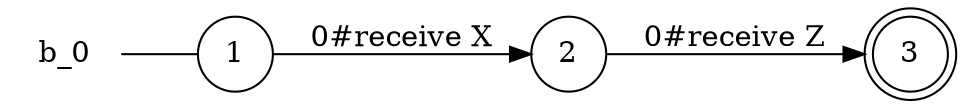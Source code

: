 digraph b_0 {
	rankdir="LR";
	n_0 [label="b_0", shape="plaintext"];
	n_1 [id="1", shape=circle, label="1"];
	n_0 -> n_1 [arrowhead=none];
	n_2 [id="3", shape=circle, label="2"];
	n_3 [id="2", shape=doublecircle, label="3"];

	n_2 -> n_3 [id="[$e|0]", label="0#receive Z"];
	n_1 -> n_2 [id="[$e|1]", label="0#receive X"];
}
